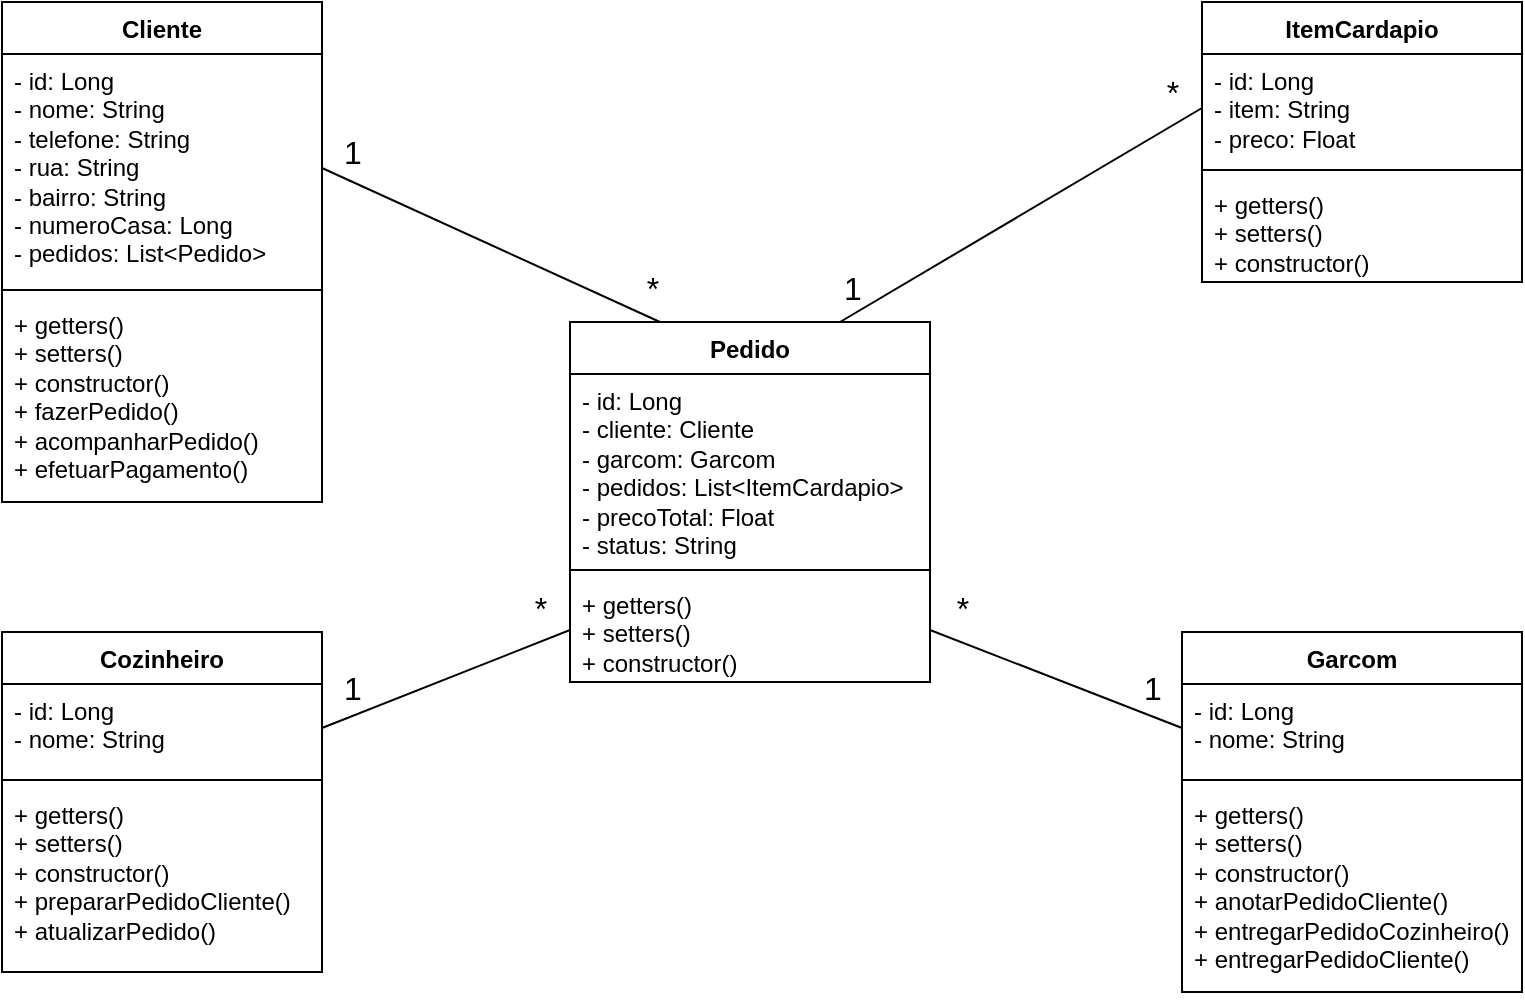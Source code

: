 <mxfile version="24.8.3" pages="2">
  <diagram name="DiagramaDeClasses" id="313pqmzSfyaB0K2LEME7">
    <mxGraphModel dx="1161" dy="695" grid="1" gridSize="10" guides="1" tooltips="1" connect="1" arrows="1" fold="1" page="1" pageScale="1" pageWidth="827" pageHeight="1169" math="0" shadow="0">
      <root>
        <mxCell id="0" />
        <mxCell id="1" parent="0" />
        <mxCell id="tAQrfMbxrseSOEJ2uUg4-1" value="Cliente" style="swimlane;fontStyle=1;align=center;verticalAlign=top;childLayout=stackLayout;horizontal=1;startSize=26;horizontalStack=0;resizeParent=1;resizeParentMax=0;resizeLast=0;collapsible=1;marginBottom=0;whiteSpace=wrap;html=1;" vertex="1" parent="1">
          <mxGeometry x="40" y="80" width="160" height="250" as="geometry" />
        </mxCell>
        <mxCell id="tAQrfMbxrseSOEJ2uUg4-2" value="- id: Long&lt;div&gt;- nome: String&lt;/div&gt;&lt;div&gt;- telefone: String&lt;/div&gt;&lt;div&gt;- rua: String&lt;/div&gt;&lt;div&gt;- bairro: String&lt;/div&gt;&lt;div&gt;- numeroCasa: Long&lt;/div&gt;&lt;div&gt;- pedidos: List&amp;lt;Pedido&amp;gt;&lt;/div&gt;" style="text;strokeColor=none;fillColor=none;align=left;verticalAlign=top;spacingLeft=4;spacingRight=4;overflow=hidden;rotatable=0;points=[[0,0.5],[1,0.5]];portConstraint=eastwest;whiteSpace=wrap;html=1;" vertex="1" parent="tAQrfMbxrseSOEJ2uUg4-1">
          <mxGeometry y="26" width="160" height="114" as="geometry" />
        </mxCell>
        <mxCell id="tAQrfMbxrseSOEJ2uUg4-3" value="" style="line;strokeWidth=1;fillColor=none;align=left;verticalAlign=middle;spacingTop=-1;spacingLeft=3;spacingRight=3;rotatable=0;labelPosition=right;points=[];portConstraint=eastwest;strokeColor=inherit;" vertex="1" parent="tAQrfMbxrseSOEJ2uUg4-1">
          <mxGeometry y="140" width="160" height="8" as="geometry" />
        </mxCell>
        <mxCell id="tAQrfMbxrseSOEJ2uUg4-4" value="+ getters()&lt;div&gt;+ setters()&lt;/div&gt;&lt;div&gt;+ constructor()&lt;/div&gt;&lt;div&gt;+ fazerPedido()&lt;/div&gt;&lt;div&gt;+ acompanharPedido()&lt;/div&gt;&lt;div&gt;+ efetuarPagamento()&lt;/div&gt;" style="text;strokeColor=none;fillColor=none;align=left;verticalAlign=top;spacingLeft=4;spacingRight=4;overflow=hidden;rotatable=0;points=[[0,0.5],[1,0.5]];portConstraint=eastwest;whiteSpace=wrap;html=1;" vertex="1" parent="tAQrfMbxrseSOEJ2uUg4-1">
          <mxGeometry y="148" width="160" height="102" as="geometry" />
        </mxCell>
        <mxCell id="XWT3WZr1Eq8tSHZP4D_R-6" style="rounded=0;orthogonalLoop=1;jettySize=auto;html=1;exitX=0;exitY=0.5;exitDx=0;exitDy=0;entryX=1;entryY=0.5;entryDx=0;entryDy=0;fontFamily=Helvetica;fontSize=12;fontColor=default;endArrow=none;endFill=0;" edge="1" parent="1" source="tAQrfMbxrseSOEJ2uUg4-6" target="tAQrfMbxrseSOEJ2uUg4-22">
          <mxGeometry relative="1" as="geometry" />
        </mxCell>
        <mxCell id="tAQrfMbxrseSOEJ2uUg4-5" value="Garcom" style="swimlane;fontStyle=1;align=center;verticalAlign=top;childLayout=stackLayout;horizontal=1;startSize=26;horizontalStack=0;resizeParent=1;resizeParentMax=0;resizeLast=0;collapsible=1;marginBottom=0;whiteSpace=wrap;html=1;" vertex="1" parent="1">
          <mxGeometry x="630" y="395" width="170" height="180" as="geometry" />
        </mxCell>
        <mxCell id="tAQrfMbxrseSOEJ2uUg4-6" value="- id: Long&lt;div&gt;- nome: String&lt;/div&gt;" style="text;strokeColor=none;fillColor=none;align=left;verticalAlign=top;spacingLeft=4;spacingRight=4;overflow=hidden;rotatable=0;points=[[0,0.5],[1,0.5]];portConstraint=eastwest;whiteSpace=wrap;html=1;" vertex="1" parent="tAQrfMbxrseSOEJ2uUg4-5">
          <mxGeometry y="26" width="170" height="44" as="geometry" />
        </mxCell>
        <mxCell id="tAQrfMbxrseSOEJ2uUg4-7" value="" style="line;strokeWidth=1;fillColor=none;align=left;verticalAlign=middle;spacingTop=-1;spacingLeft=3;spacingRight=3;rotatable=0;labelPosition=right;points=[];portConstraint=eastwest;strokeColor=inherit;" vertex="1" parent="tAQrfMbxrseSOEJ2uUg4-5">
          <mxGeometry y="70" width="170" height="8" as="geometry" />
        </mxCell>
        <mxCell id="tAQrfMbxrseSOEJ2uUg4-8" value="+ getters()&lt;div&gt;+ setters()&lt;/div&gt;&lt;div&gt;+ constructor()&lt;/div&gt;&lt;div&gt;+ anotarPedidoCliente()&lt;/div&gt;&lt;div&gt;+ entregarPedidoCozinheiro()&lt;/div&gt;&lt;div&gt;+ entregarPedidoCliente()&lt;/div&gt;" style="text;strokeColor=none;fillColor=none;align=left;verticalAlign=top;spacingLeft=4;spacingRight=4;overflow=hidden;rotatable=0;points=[[0,0.5],[1,0.5]];portConstraint=eastwest;whiteSpace=wrap;html=1;" vertex="1" parent="tAQrfMbxrseSOEJ2uUg4-5">
          <mxGeometry y="78" width="170" height="102" as="geometry" />
        </mxCell>
        <mxCell id="tAQrfMbxrseSOEJ2uUg4-9" value="Cozinheiro" style="swimlane;fontStyle=1;align=center;verticalAlign=top;childLayout=stackLayout;horizontal=1;startSize=26;horizontalStack=0;resizeParent=1;resizeParentMax=0;resizeLast=0;collapsible=1;marginBottom=0;whiteSpace=wrap;html=1;" vertex="1" parent="1">
          <mxGeometry x="40" y="395" width="160" height="170" as="geometry" />
        </mxCell>
        <mxCell id="tAQrfMbxrseSOEJ2uUg4-10" value="- id: Long&lt;div&gt;- nome: String&lt;/div&gt;" style="text;strokeColor=none;fillColor=none;align=left;verticalAlign=top;spacingLeft=4;spacingRight=4;overflow=hidden;rotatable=0;points=[[0,0.5],[1,0.5]];portConstraint=eastwest;whiteSpace=wrap;html=1;" vertex="1" parent="tAQrfMbxrseSOEJ2uUg4-9">
          <mxGeometry y="26" width="160" height="44" as="geometry" />
        </mxCell>
        <mxCell id="tAQrfMbxrseSOEJ2uUg4-11" value="" style="line;strokeWidth=1;fillColor=none;align=left;verticalAlign=middle;spacingTop=-1;spacingLeft=3;spacingRight=3;rotatable=0;labelPosition=right;points=[];portConstraint=eastwest;strokeColor=inherit;" vertex="1" parent="tAQrfMbxrseSOEJ2uUg4-9">
          <mxGeometry y="70" width="160" height="8" as="geometry" />
        </mxCell>
        <mxCell id="tAQrfMbxrseSOEJ2uUg4-12" value="+ getters()&lt;div&gt;+ setters()&lt;/div&gt;&lt;div&gt;+ constructor()&lt;/div&gt;&lt;div&gt;+ prepararPedidoCliente()&lt;/div&gt;&lt;div&gt;+ atualizarPedido()&lt;span style=&quot;background-color: initial;&quot;&gt;&amp;nbsp;&lt;/span&gt;&lt;/div&gt;" style="text;strokeColor=none;fillColor=none;align=left;verticalAlign=top;spacingLeft=4;spacingRight=4;overflow=hidden;rotatable=0;points=[[0,0.5],[1,0.5]];portConstraint=eastwest;whiteSpace=wrap;html=1;" vertex="1" parent="tAQrfMbxrseSOEJ2uUg4-9">
          <mxGeometry y="78" width="160" height="92" as="geometry" />
        </mxCell>
        <mxCell id="tAQrfMbxrseSOEJ2uUg4-13" value="ItemCardapio" style="swimlane;fontStyle=1;align=center;verticalAlign=top;childLayout=stackLayout;horizontal=1;startSize=26;horizontalStack=0;resizeParent=1;resizeParentMax=0;resizeLast=0;collapsible=1;marginBottom=0;whiteSpace=wrap;html=1;" vertex="1" parent="1">
          <mxGeometry x="640" y="80" width="160" height="140" as="geometry" />
        </mxCell>
        <mxCell id="tAQrfMbxrseSOEJ2uUg4-14" value="- id: Long&lt;div&gt;- item: String&lt;/div&gt;&lt;div&gt;- preco: Float&lt;/div&gt;" style="text;strokeColor=none;fillColor=none;align=left;verticalAlign=top;spacingLeft=4;spacingRight=4;overflow=hidden;rotatable=0;points=[[0,0.5],[1,0.5]];portConstraint=eastwest;whiteSpace=wrap;html=1;" vertex="1" parent="tAQrfMbxrseSOEJ2uUg4-13">
          <mxGeometry y="26" width="160" height="54" as="geometry" />
        </mxCell>
        <mxCell id="tAQrfMbxrseSOEJ2uUg4-15" value="" style="line;strokeWidth=1;fillColor=none;align=left;verticalAlign=middle;spacingTop=-1;spacingLeft=3;spacingRight=3;rotatable=0;labelPosition=right;points=[];portConstraint=eastwest;strokeColor=inherit;" vertex="1" parent="tAQrfMbxrseSOEJ2uUg4-13">
          <mxGeometry y="80" width="160" height="8" as="geometry" />
        </mxCell>
        <mxCell id="tAQrfMbxrseSOEJ2uUg4-16" value="+ getters()&lt;div&gt;+ setters()&lt;/div&gt;&lt;div&gt;+ constructor()&lt;/div&gt;" style="text;strokeColor=none;fillColor=none;align=left;verticalAlign=top;spacingLeft=4;spacingRight=4;overflow=hidden;rotatable=0;points=[[0,0.5],[1,0.5]];portConstraint=eastwest;whiteSpace=wrap;html=1;" vertex="1" parent="tAQrfMbxrseSOEJ2uUg4-13">
          <mxGeometry y="88" width="160" height="52" as="geometry" />
        </mxCell>
        <mxCell id="tAQrfMbxrseSOEJ2uUg4-19" value="Pedido" style="swimlane;fontStyle=1;align=center;verticalAlign=top;childLayout=stackLayout;horizontal=1;startSize=26;horizontalStack=0;resizeParent=1;resizeParentMax=0;resizeLast=0;collapsible=1;marginBottom=0;whiteSpace=wrap;html=1;" vertex="1" parent="1">
          <mxGeometry x="324" y="240" width="180" height="180" as="geometry" />
        </mxCell>
        <mxCell id="tAQrfMbxrseSOEJ2uUg4-20" value="- id: Long&lt;div&gt;- cliente: Cliente&lt;/div&gt;&lt;div&gt;- garcom: Garcom&lt;br&gt;&lt;div&gt;- pedidos: List&amp;lt;ItemCardapio&amp;gt;&lt;/div&gt;&lt;div&gt;- precoTotal: Float&lt;/div&gt;&lt;/div&gt;&lt;div&gt;- status: String&lt;/div&gt;" style="text;strokeColor=none;fillColor=none;align=left;verticalAlign=top;spacingLeft=4;spacingRight=4;overflow=hidden;rotatable=0;points=[[0,0.5],[1,0.5]];portConstraint=eastwest;whiteSpace=wrap;html=1;" vertex="1" parent="tAQrfMbxrseSOEJ2uUg4-19">
          <mxGeometry y="26" width="180" height="94" as="geometry" />
        </mxCell>
        <mxCell id="tAQrfMbxrseSOEJ2uUg4-21" value="" style="line;strokeWidth=1;fillColor=none;align=left;verticalAlign=middle;spacingTop=-1;spacingLeft=3;spacingRight=3;rotatable=0;labelPosition=right;points=[];portConstraint=eastwest;strokeColor=inherit;" vertex="1" parent="tAQrfMbxrseSOEJ2uUg4-19">
          <mxGeometry y="120" width="180" height="8" as="geometry" />
        </mxCell>
        <mxCell id="tAQrfMbxrseSOEJ2uUg4-22" value="+ getters()&lt;div&gt;+ setters()&lt;/div&gt;&lt;div&gt;+ constructor()&lt;/div&gt;&lt;div&gt;&lt;br&gt;&lt;/div&gt;" style="text;strokeColor=none;fillColor=none;align=left;verticalAlign=top;spacingLeft=4;spacingRight=4;overflow=hidden;rotatable=0;points=[[0,0.5],[1,0.5]];portConstraint=eastwest;whiteSpace=wrap;html=1;" vertex="1" parent="tAQrfMbxrseSOEJ2uUg4-19">
          <mxGeometry y="128" width="180" height="52" as="geometry" />
        </mxCell>
        <mxCell id="XWT3WZr1Eq8tSHZP4D_R-7" style="rounded=0;orthogonalLoop=1;jettySize=auto;html=1;exitX=0;exitY=0.5;exitDx=0;exitDy=0;entryX=0.75;entryY=0;entryDx=0;entryDy=0;fontFamily=Helvetica;fontSize=12;fontColor=default;endArrow=none;endFill=0;" edge="1" parent="1" source="tAQrfMbxrseSOEJ2uUg4-14" target="tAQrfMbxrseSOEJ2uUg4-19">
          <mxGeometry relative="1" as="geometry" />
        </mxCell>
        <mxCell id="XWT3WZr1Eq8tSHZP4D_R-8" style="rounded=0;orthogonalLoop=1;jettySize=auto;html=1;exitX=1;exitY=0.5;exitDx=0;exitDy=0;entryX=0.25;entryY=0;entryDx=0;entryDy=0;fontFamily=Helvetica;fontSize=12;fontColor=default;endArrow=none;endFill=0;" edge="1" parent="1" source="tAQrfMbxrseSOEJ2uUg4-2" target="tAQrfMbxrseSOEJ2uUg4-19">
          <mxGeometry relative="1" as="geometry" />
        </mxCell>
        <mxCell id="XWT3WZr1Eq8tSHZP4D_R-10" style="rounded=0;orthogonalLoop=1;jettySize=auto;html=1;exitX=1;exitY=0.5;exitDx=0;exitDy=0;entryX=0;entryY=0.5;entryDx=0;entryDy=0;fontFamily=Helvetica;fontSize=12;fontColor=default;endArrow=none;endFill=0;" edge="1" parent="1" source="tAQrfMbxrseSOEJ2uUg4-10" target="tAQrfMbxrseSOEJ2uUg4-22">
          <mxGeometry relative="1" as="geometry" />
        </mxCell>
        <mxCell id="XWT3WZr1Eq8tSHZP4D_R-12" value="1" style="text;html=1;align=center;verticalAlign=middle;resizable=0;points=[];autosize=1;strokeColor=none;fillColor=none;fontFamily=Helvetica;fontSize=16;fontColor=default;" vertex="1" parent="1">
          <mxGeometry x="200" y="140" width="30" height="30" as="geometry" />
        </mxCell>
        <mxCell id="XWT3WZr1Eq8tSHZP4D_R-13" value="*" style="text;html=1;align=center;verticalAlign=middle;resizable=0;points=[];autosize=1;strokeColor=none;fillColor=none;fontFamily=Helvetica;fontSize=16;fontColor=default;" vertex="1" parent="1">
          <mxGeometry x="350" y="208" width="30" height="30" as="geometry" />
        </mxCell>
        <mxCell id="XWT3WZr1Eq8tSHZP4D_R-14" value="1" style="text;html=1;align=center;verticalAlign=middle;resizable=0;points=[];autosize=1;strokeColor=none;fillColor=none;fontFamily=Helvetica;fontSize=16;fontColor=default;" vertex="1" parent="1">
          <mxGeometry x="450" y="208" width="30" height="30" as="geometry" />
        </mxCell>
        <mxCell id="XWT3WZr1Eq8tSHZP4D_R-15" value="*" style="text;html=1;align=center;verticalAlign=middle;resizable=0;points=[];autosize=1;strokeColor=none;fillColor=none;fontFamily=Helvetica;fontSize=16;fontColor=default;" vertex="1" parent="1">
          <mxGeometry x="610" y="110" width="30" height="30" as="geometry" />
        </mxCell>
        <mxCell id="XWT3WZr1Eq8tSHZP4D_R-16" value="*" style="text;html=1;align=center;verticalAlign=middle;resizable=0;points=[];autosize=1;strokeColor=none;fillColor=none;fontFamily=Helvetica;fontSize=16;fontColor=default;" vertex="1" parent="1">
          <mxGeometry x="505" y="368" width="30" height="30" as="geometry" />
        </mxCell>
        <mxCell id="XWT3WZr1Eq8tSHZP4D_R-17" value="1" style="text;html=1;align=center;verticalAlign=middle;resizable=0;points=[];autosize=1;strokeColor=none;fillColor=none;fontFamily=Helvetica;fontSize=16;fontColor=default;" vertex="1" parent="1">
          <mxGeometry x="600" y="408" width="30" height="30" as="geometry" />
        </mxCell>
        <mxCell id="XWT3WZr1Eq8tSHZP4D_R-18" value="1" style="text;html=1;align=center;verticalAlign=middle;resizable=0;points=[];autosize=1;strokeColor=none;fillColor=none;fontFamily=Helvetica;fontSize=16;fontColor=default;" vertex="1" parent="1">
          <mxGeometry x="200" y="408" width="30" height="30" as="geometry" />
        </mxCell>
        <mxCell id="XWT3WZr1Eq8tSHZP4D_R-19" value="*" style="text;html=1;align=center;verticalAlign=middle;resizable=0;points=[];autosize=1;strokeColor=none;fillColor=none;fontFamily=Helvetica;fontSize=16;fontColor=default;" vertex="1" parent="1">
          <mxGeometry x="294" y="368" width="30" height="30" as="geometry" />
        </mxCell>
      </root>
    </mxGraphModel>
  </diagram>
  <diagram id="hT3DjRQGeqDOkTK9PK7s" name="DiagramaDeCasosDeUsos">
    <mxGraphModel dx="1393" dy="834" grid="1" gridSize="10" guides="1" tooltips="1" connect="1" arrows="1" fold="1" page="1" pageScale="1" pageWidth="827" pageHeight="1169" math="0" shadow="0">
      <root>
        <mxCell id="0" />
        <mxCell id="1" parent="0" />
        <mxCell id="IldYeMGaO582t8TnJmbD-3" style="rounded=0;orthogonalLoop=1;jettySize=auto;html=1;exitX=1;exitY=0.5;exitDx=0;exitDy=0;entryX=0;entryY=0.5;entryDx=0;entryDy=0;fontFamily=Helvetica;fontSize=12;fontColor=default;dashed=1;" edge="1" parent="1" source="Nn-nPwpbpwqXczSQcBlD-1" target="IldYeMGaO582t8TnJmbD-2">
          <mxGeometry relative="1" as="geometry" />
        </mxCell>
        <mxCell id="IldYeMGaO582t8TnJmbD-5" value="&amp;lt;include&amp;gt;" style="edgeLabel;html=1;align=center;verticalAlign=middle;resizable=0;points=[];spacingLeft=4;spacingRight=4;fontFamily=Helvetica;fontSize=12;fontColor=default;fillColor=none;gradientColor=none;" vertex="1" connectable="0" parent="IldYeMGaO582t8TnJmbD-3">
          <mxGeometry x="-0.06" y="-2" relative="1" as="geometry">
            <mxPoint x="6" y="-8" as="offset" />
          </mxGeometry>
        </mxCell>
        <mxCell id="IldYeMGaO582t8TnJmbD-4" style="rounded=0;orthogonalLoop=1;jettySize=auto;html=1;exitX=1;exitY=0.5;exitDx=0;exitDy=0;entryX=0;entryY=0.5;entryDx=0;entryDy=0;fontFamily=Helvetica;fontSize=12;fontColor=default;dashed=1;" edge="1" parent="1" source="Nn-nPwpbpwqXczSQcBlD-1" target="IldYeMGaO582t8TnJmbD-1">
          <mxGeometry relative="1" as="geometry" />
        </mxCell>
        <mxCell id="IldYeMGaO582t8TnJmbD-6" value="&amp;lt;include&amp;gt;" style="edgeLabel;html=1;align=center;verticalAlign=middle;resizable=0;points=[];spacingLeft=4;spacingRight=4;fontFamily=Helvetica;fontSize=12;fontColor=default;fillColor=none;gradientColor=none;" vertex="1" connectable="0" parent="IldYeMGaO582t8TnJmbD-4">
          <mxGeometry x="0.071" y="2" relative="1" as="geometry">
            <mxPoint x="-2" as="offset" />
          </mxGeometry>
        </mxCell>
        <mxCell id="Nn-nPwpbpwqXczSQcBlD-1" value="Realizar Pedido" style="ellipse;whiteSpace=wrap;html=1;align=center;verticalAlign=middle;spacingLeft=4;spacingRight=4;fontFamily=Helvetica;fontSize=12;fontColor=default;fillColor=none;gradientColor=none;" vertex="1" parent="1">
          <mxGeometry x="150" y="275" width="140" height="70" as="geometry" />
        </mxCell>
        <mxCell id="Nn-nPwpbpwqXczSQcBlD-3" style="edgeStyle=orthogonalEdgeStyle;rounded=0;orthogonalLoop=1;jettySize=auto;html=1;exitX=0.5;exitY=0.5;exitDx=0;exitDy=0;exitPerimeter=0;entryX=0;entryY=0.5;entryDx=0;entryDy=0;fontFamily=Helvetica;fontSize=12;fontColor=default;" edge="1" parent="1" source="Nn-nPwpbpwqXczSQcBlD-2" target="Nn-nPwpbpwqXczSQcBlD-1">
          <mxGeometry relative="1" as="geometry" />
        </mxCell>
        <mxCell id="Nn-nPwpbpwqXczSQcBlD-2" value="Cliente" style="shape=umlActor;verticalLabelPosition=bottom;verticalAlign=top;html=1;align=center;spacingLeft=4;spacingRight=4;fontFamily=Helvetica;fontSize=12;fontColor=default;fillColor=none;gradientColor=none;" vertex="1" parent="1">
          <mxGeometry x="60" y="280" width="30" height="60" as="geometry" />
        </mxCell>
        <mxCell id="W22iwQBJxPiBhPmcwRZ6-2" style="edgeStyle=orthogonalEdgeStyle;rounded=0;orthogonalLoop=1;jettySize=auto;html=1;exitX=1;exitY=0.5;exitDx=0;exitDy=0;entryX=0;entryY=0.5;entryDx=0;entryDy=0;fontFamily=Helvetica;fontSize=12;fontColor=default;dashed=1;" edge="1" parent="1" source="IldYeMGaO582t8TnJmbD-1" target="W22iwQBJxPiBhPmcwRZ6-1">
          <mxGeometry relative="1" as="geometry" />
        </mxCell>
        <mxCell id="W22iwQBJxPiBhPmcwRZ6-3" value="&amp;lt;include&amp;gt;" style="edgeLabel;html=1;align=center;verticalAlign=middle;resizable=0;points=[];spacingLeft=4;spacingRight=4;fontFamily=Helvetica;fontSize=12;fontColor=default;fillColor=none;gradientColor=none;" vertex="1" connectable="0" parent="W22iwQBJxPiBhPmcwRZ6-2">
          <mxGeometry x="0.091" y="1" relative="1" as="geometry">
            <mxPoint x="-2" y="1" as="offset" />
          </mxGeometry>
        </mxCell>
        <mxCell id="IldYeMGaO582t8TnJmbD-1" value="Receber pedido" style="ellipse;whiteSpace=wrap;html=1;align=center;verticalAlign=middle;spacingLeft=4;spacingRight=4;fontFamily=Helvetica;fontSize=12;fontColor=default;fillColor=none;gradientColor=none;" vertex="1" parent="1">
          <mxGeometry x="410" y="325" width="140" height="70" as="geometry" />
        </mxCell>
        <mxCell id="IldYeMGaO582t8TnJmbD-2" value="Acompanhar pedido" style="ellipse;whiteSpace=wrap;html=1;align=center;verticalAlign=middle;spacingLeft=4;spacingRight=4;fontFamily=Helvetica;fontSize=12;fontColor=default;fillColor=none;gradientColor=none;" vertex="1" parent="1">
          <mxGeometry x="410" y="225" width="140" height="70" as="geometry" />
        </mxCell>
        <mxCell id="IldYeMGaO582t8TnJmbD-7" style="rounded=0;orthogonalLoop=1;jettySize=auto;html=1;exitX=1;exitY=0.5;exitDx=0;exitDy=0;entryX=0;entryY=0.5;entryDx=0;entryDy=0;fontFamily=Helvetica;fontSize=12;fontColor=default;dashed=1;" edge="1" parent="1" source="IldYeMGaO582t8TnJmbD-11" target="IldYeMGaO582t8TnJmbD-15">
          <mxGeometry relative="1" as="geometry" />
        </mxCell>
        <mxCell id="IldYeMGaO582t8TnJmbD-8" value="&amp;lt;include&amp;gt;" style="edgeLabel;html=1;align=center;verticalAlign=middle;resizable=0;points=[];spacingLeft=4;spacingRight=4;fontFamily=Helvetica;fontSize=12;fontColor=default;fillColor=none;gradientColor=none;" vertex="1" connectable="0" parent="IldYeMGaO582t8TnJmbD-7">
          <mxGeometry x="-0.06" y="-2" relative="1" as="geometry">
            <mxPoint x="6" y="-8" as="offset" />
          </mxGeometry>
        </mxCell>
        <mxCell id="IldYeMGaO582t8TnJmbD-9" style="rounded=0;orthogonalLoop=1;jettySize=auto;html=1;exitX=1;exitY=0.5;exitDx=0;exitDy=0;entryX=0;entryY=0.5;entryDx=0;entryDy=0;fontFamily=Helvetica;fontSize=12;fontColor=default;dashed=1;" edge="1" parent="1" source="IldYeMGaO582t8TnJmbD-11" target="IldYeMGaO582t8TnJmbD-14">
          <mxGeometry relative="1" as="geometry" />
        </mxCell>
        <mxCell id="IldYeMGaO582t8TnJmbD-10" value="&amp;lt;include&amp;gt;" style="edgeLabel;html=1;align=center;verticalAlign=middle;resizable=0;points=[];spacingLeft=4;spacingRight=4;fontFamily=Helvetica;fontSize=12;fontColor=default;fillColor=none;gradientColor=none;" vertex="1" connectable="0" parent="IldYeMGaO582t8TnJmbD-9">
          <mxGeometry x="0.071" y="2" relative="1" as="geometry">
            <mxPoint x="-2" as="offset" />
          </mxGeometry>
        </mxCell>
        <mxCell id="IldYeMGaO582t8TnJmbD-11" value="Anotar pedido do cliente" style="ellipse;whiteSpace=wrap;html=1;align=center;verticalAlign=middle;spacingLeft=4;spacingRight=4;fontFamily=Helvetica;fontSize=12;fontColor=default;fillColor=none;gradientColor=none;" vertex="1" parent="1">
          <mxGeometry x="150" y="520" width="140" height="70" as="geometry" />
        </mxCell>
        <mxCell id="IldYeMGaO582t8TnJmbD-12" style="edgeStyle=orthogonalEdgeStyle;rounded=0;orthogonalLoop=1;jettySize=auto;html=1;exitX=0.5;exitY=0.5;exitDx=0;exitDy=0;exitPerimeter=0;entryX=0;entryY=0.5;entryDx=0;entryDy=0;fontFamily=Helvetica;fontSize=12;fontColor=default;" edge="1" parent="1" source="IldYeMGaO582t8TnJmbD-13" target="IldYeMGaO582t8TnJmbD-11">
          <mxGeometry relative="1" as="geometry" />
        </mxCell>
        <mxCell id="IldYeMGaO582t8TnJmbD-13" value="Garcom" style="shape=umlActor;verticalLabelPosition=bottom;verticalAlign=top;html=1;align=center;spacingLeft=4;spacingRight=4;fontFamily=Helvetica;fontSize=12;fontColor=default;fillColor=none;gradientColor=none;" vertex="1" parent="1">
          <mxGeometry x="60" y="525" width="30" height="60" as="geometry" />
        </mxCell>
        <mxCell id="QgysCBy4L2rWc-98AUV9-1" style="edgeStyle=orthogonalEdgeStyle;rounded=0;orthogonalLoop=1;jettySize=auto;html=1;exitX=1;exitY=0.5;exitDx=0;exitDy=0;entryX=0;entryY=0.5;entryDx=0;entryDy=0;fontFamily=Helvetica;fontSize=12;fontColor=default;dashed=1;" edge="1" parent="1" source="IldYeMGaO582t8TnJmbD-14" target="W22iwQBJxPiBhPmcwRZ6-4">
          <mxGeometry relative="1" as="geometry" />
        </mxCell>
        <mxCell id="QgysCBy4L2rWc-98AUV9-4" value="&amp;lt;include&amp;gt;" style="edgeLabel;html=1;align=center;verticalAlign=middle;resizable=0;points=[];spacingLeft=4;spacingRight=4;fontFamily=Helvetica;fontSize=12;fontColor=default;fillColor=none;gradientColor=none;" vertex="1" connectable="0" parent="QgysCBy4L2rWc-98AUV9-1">
          <mxGeometry relative="1" as="geometry">
            <mxPoint as="offset" />
          </mxGeometry>
        </mxCell>
        <mxCell id="IldYeMGaO582t8TnJmbD-14" value="Entregar pedido para o cliente" style="ellipse;whiteSpace=wrap;html=1;align=center;verticalAlign=middle;spacingLeft=4;spacingRight=4;fontFamily=Helvetica;fontSize=12;fontColor=default;fillColor=none;gradientColor=none;" vertex="1" parent="1">
          <mxGeometry x="410" y="570" width="140" height="70" as="geometry" />
        </mxCell>
        <mxCell id="IldYeMGaO582t8TnJmbD-15" value="Entregar pedido do cliente para o cozinheiro" style="ellipse;whiteSpace=wrap;html=1;align=center;verticalAlign=middle;spacingLeft=4;spacingRight=4;fontFamily=Helvetica;fontSize=12;fontColor=default;fillColor=none;gradientColor=none;" vertex="1" parent="1">
          <mxGeometry x="410" y="470" width="140" height="70" as="geometry" />
        </mxCell>
        <mxCell id="W22iwQBJxPiBhPmcwRZ6-1" value="Efetuar pagamento" style="ellipse;whiteSpace=wrap;html=1;align=center;verticalAlign=middle;spacingLeft=4;spacingRight=4;fontFamily=Helvetica;fontSize=12;fontColor=default;fillColor=none;gradientColor=none;" vertex="1" parent="1">
          <mxGeometry x="627" y="325" width="140" height="70" as="geometry" />
        </mxCell>
        <mxCell id="W22iwQBJxPiBhPmcwRZ6-4" value="Atualizar status do pedido" style="ellipse;whiteSpace=wrap;html=1;align=center;verticalAlign=middle;spacingLeft=4;spacingRight=4;fontFamily=Helvetica;fontSize=12;fontColor=default;fillColor=none;gradientColor=none;" vertex="1" parent="1">
          <mxGeometry x="627" y="570" width="140" height="70" as="geometry" />
        </mxCell>
        <mxCell id="QgysCBy4L2rWc-98AUV9-5" style="rounded=0;orthogonalLoop=1;jettySize=auto;html=1;exitX=1;exitY=0.5;exitDx=0;exitDy=0;entryX=0;entryY=0.5;entryDx=0;entryDy=0;fontFamily=Helvetica;fontSize=12;fontColor=default;dashed=1;" edge="1" parent="1" source="QgysCBy4L2rWc-98AUV9-9" target="QgysCBy4L2rWc-98AUV9-15">
          <mxGeometry relative="1" as="geometry" />
        </mxCell>
        <mxCell id="QgysCBy4L2rWc-98AUV9-6" value="&amp;lt;include&amp;gt;" style="edgeLabel;html=1;align=center;verticalAlign=middle;resizable=0;points=[];spacingLeft=4;spacingRight=4;fontFamily=Helvetica;fontSize=12;fontColor=default;fillColor=none;gradientColor=none;" vertex="1" connectable="0" parent="QgysCBy4L2rWc-98AUV9-5">
          <mxGeometry x="-0.06" y="-2" relative="1" as="geometry">
            <mxPoint x="6" y="-8" as="offset" />
          </mxGeometry>
        </mxCell>
        <mxCell id="QgysCBy4L2rWc-98AUV9-7" style="rounded=0;orthogonalLoop=1;jettySize=auto;html=1;exitX=1;exitY=0.5;exitDx=0;exitDy=0;entryX=0;entryY=0.5;entryDx=0;entryDy=0;fontFamily=Helvetica;fontSize=12;fontColor=default;dashed=1;" edge="1" parent="1" source="QgysCBy4L2rWc-98AUV9-9" target="QgysCBy4L2rWc-98AUV9-14">
          <mxGeometry relative="1" as="geometry" />
        </mxCell>
        <mxCell id="QgysCBy4L2rWc-98AUV9-8" value="&amp;lt;include&amp;gt;" style="edgeLabel;html=1;align=center;verticalAlign=middle;resizable=0;points=[];spacingLeft=4;spacingRight=4;fontFamily=Helvetica;fontSize=12;fontColor=default;fillColor=none;gradientColor=none;" vertex="1" connectable="0" parent="QgysCBy4L2rWc-98AUV9-7">
          <mxGeometry x="0.071" y="2" relative="1" as="geometry">
            <mxPoint x="-2" as="offset" />
          </mxGeometry>
        </mxCell>
        <mxCell id="QgysCBy4L2rWc-98AUV9-9" value="Receber pedido do cliente" style="ellipse;whiteSpace=wrap;html=1;align=center;verticalAlign=middle;spacingLeft=4;spacingRight=4;fontFamily=Helvetica;fontSize=12;fontColor=default;fillColor=none;gradientColor=none;" vertex="1" parent="1">
          <mxGeometry x="150" y="750" width="140" height="70" as="geometry" />
        </mxCell>
        <mxCell id="QgysCBy4L2rWc-98AUV9-10" style="edgeStyle=orthogonalEdgeStyle;rounded=0;orthogonalLoop=1;jettySize=auto;html=1;exitX=0.5;exitY=0.5;exitDx=0;exitDy=0;exitPerimeter=0;entryX=0;entryY=0.5;entryDx=0;entryDy=0;fontFamily=Helvetica;fontSize=12;fontColor=default;" edge="1" parent="1" source="QgysCBy4L2rWc-98AUV9-11" target="QgysCBy4L2rWc-98AUV9-9">
          <mxGeometry relative="1" as="geometry" />
        </mxCell>
        <mxCell id="QgysCBy4L2rWc-98AUV9-11" value="Cozinheiro" style="shape=umlActor;verticalLabelPosition=bottom;verticalAlign=top;html=1;align=center;spacingLeft=4;spacingRight=4;fontFamily=Helvetica;fontSize=12;fontColor=default;fillColor=none;gradientColor=none;" vertex="1" parent="1">
          <mxGeometry x="60" y="755" width="30" height="60" as="geometry" />
        </mxCell>
        <mxCell id="QgysCBy4L2rWc-98AUV9-12" style="edgeStyle=orthogonalEdgeStyle;rounded=0;orthogonalLoop=1;jettySize=auto;html=1;exitX=0.5;exitY=1;exitDx=0;exitDy=0;entryX=0.5;entryY=0;entryDx=0;entryDy=0;fontFamily=Helvetica;fontSize=12;fontColor=default;dashed=1;" edge="1" parent="1" source="QgysCBy4L2rWc-98AUV9-14" target="QgysCBy4L2rWc-98AUV9-16">
          <mxGeometry relative="1" as="geometry" />
        </mxCell>
        <mxCell id="QgysCBy4L2rWc-98AUV9-13" value="&amp;lt;include&amp;gt;" style="edgeLabel;html=1;align=center;verticalAlign=middle;resizable=0;points=[];spacingLeft=4;spacingRight=4;fontFamily=Helvetica;fontSize=12;fontColor=default;fillColor=none;gradientColor=none;" vertex="1" connectable="0" parent="QgysCBy4L2rWc-98AUV9-12">
          <mxGeometry relative="1" as="geometry">
            <mxPoint as="offset" />
          </mxGeometry>
        </mxCell>
        <mxCell id="4uV6Dz0LV2z2zfhZYP3C-2" style="rounded=0;orthogonalLoop=1;jettySize=auto;html=1;exitX=1;exitY=1;exitDx=0;exitDy=0;entryX=0;entryY=0.5;entryDx=0;entryDy=0;fontFamily=Helvetica;fontSize=12;fontColor=default;dashed=1;" edge="1" parent="1" source="QgysCBy4L2rWc-98AUV9-14" target="4uV6Dz0LV2z2zfhZYP3C-1">
          <mxGeometry relative="1" as="geometry" />
        </mxCell>
        <mxCell id="4uV6Dz0LV2z2zfhZYP3C-5" value="&amp;lt;include&amp;gt;" style="edgeLabel;html=1;align=center;verticalAlign=middle;resizable=0;points=[];spacingLeft=4;spacingRight=4;fontFamily=Helvetica;fontSize=12;fontColor=default;fillColor=none;gradientColor=none;" vertex="1" connectable="0" parent="4uV6Dz0LV2z2zfhZYP3C-2">
          <mxGeometry x="-0.036" y="1" relative="1" as="geometry">
            <mxPoint y="1" as="offset" />
          </mxGeometry>
        </mxCell>
        <mxCell id="QgysCBy4L2rWc-98AUV9-14" value="Preparar pedido do cliente" style="ellipse;whiteSpace=wrap;html=1;align=center;verticalAlign=middle;spacingLeft=4;spacingRight=4;fontFamily=Helvetica;fontSize=12;fontColor=default;fillColor=none;gradientColor=none;" vertex="1" parent="1">
          <mxGeometry x="410" y="800" width="140" height="70" as="geometry" />
        </mxCell>
        <mxCell id="QgysCBy4L2rWc-98AUV9-15" value="Atualizar status do pedido" style="ellipse;whiteSpace=wrap;html=1;align=center;verticalAlign=middle;spacingLeft=4;spacingRight=4;fontFamily=Helvetica;fontSize=12;fontColor=default;fillColor=none;gradientColor=none;" vertex="1" parent="1">
          <mxGeometry x="410" y="700" width="140" height="70" as="geometry" />
        </mxCell>
        <mxCell id="QgysCBy4L2rWc-98AUV9-16" value="Atualizar status do pedido" style="ellipse;whiteSpace=wrap;html=1;align=center;verticalAlign=middle;spacingLeft=4;spacingRight=4;fontFamily=Helvetica;fontSize=12;fontColor=default;fillColor=none;gradientColor=none;" vertex="1" parent="1">
          <mxGeometry x="410" y="930" width="140" height="70" as="geometry" />
        </mxCell>
        <mxCell id="4uV6Dz0LV2z2zfhZYP3C-1" value="Entregar pedido para garçom" style="ellipse;whiteSpace=wrap;html=1;align=center;verticalAlign=middle;spacingLeft=4;spacingRight=4;fontFamily=Helvetica;fontSize=12;fontColor=default;fillColor=none;gradientColor=none;" vertex="1" parent="1">
          <mxGeometry x="590" y="880" width="140" height="70" as="geometry" />
        </mxCell>
      </root>
    </mxGraphModel>
  </diagram>
</mxfile>
